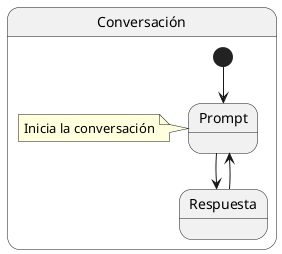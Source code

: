 @startuml

state "Conversación" as Conversacion {
    [*] --> Prompt
Note left: Inicia la conversación
    Prompt --> Respuesta 

    Respuesta --> Prompt
}


@enduml
